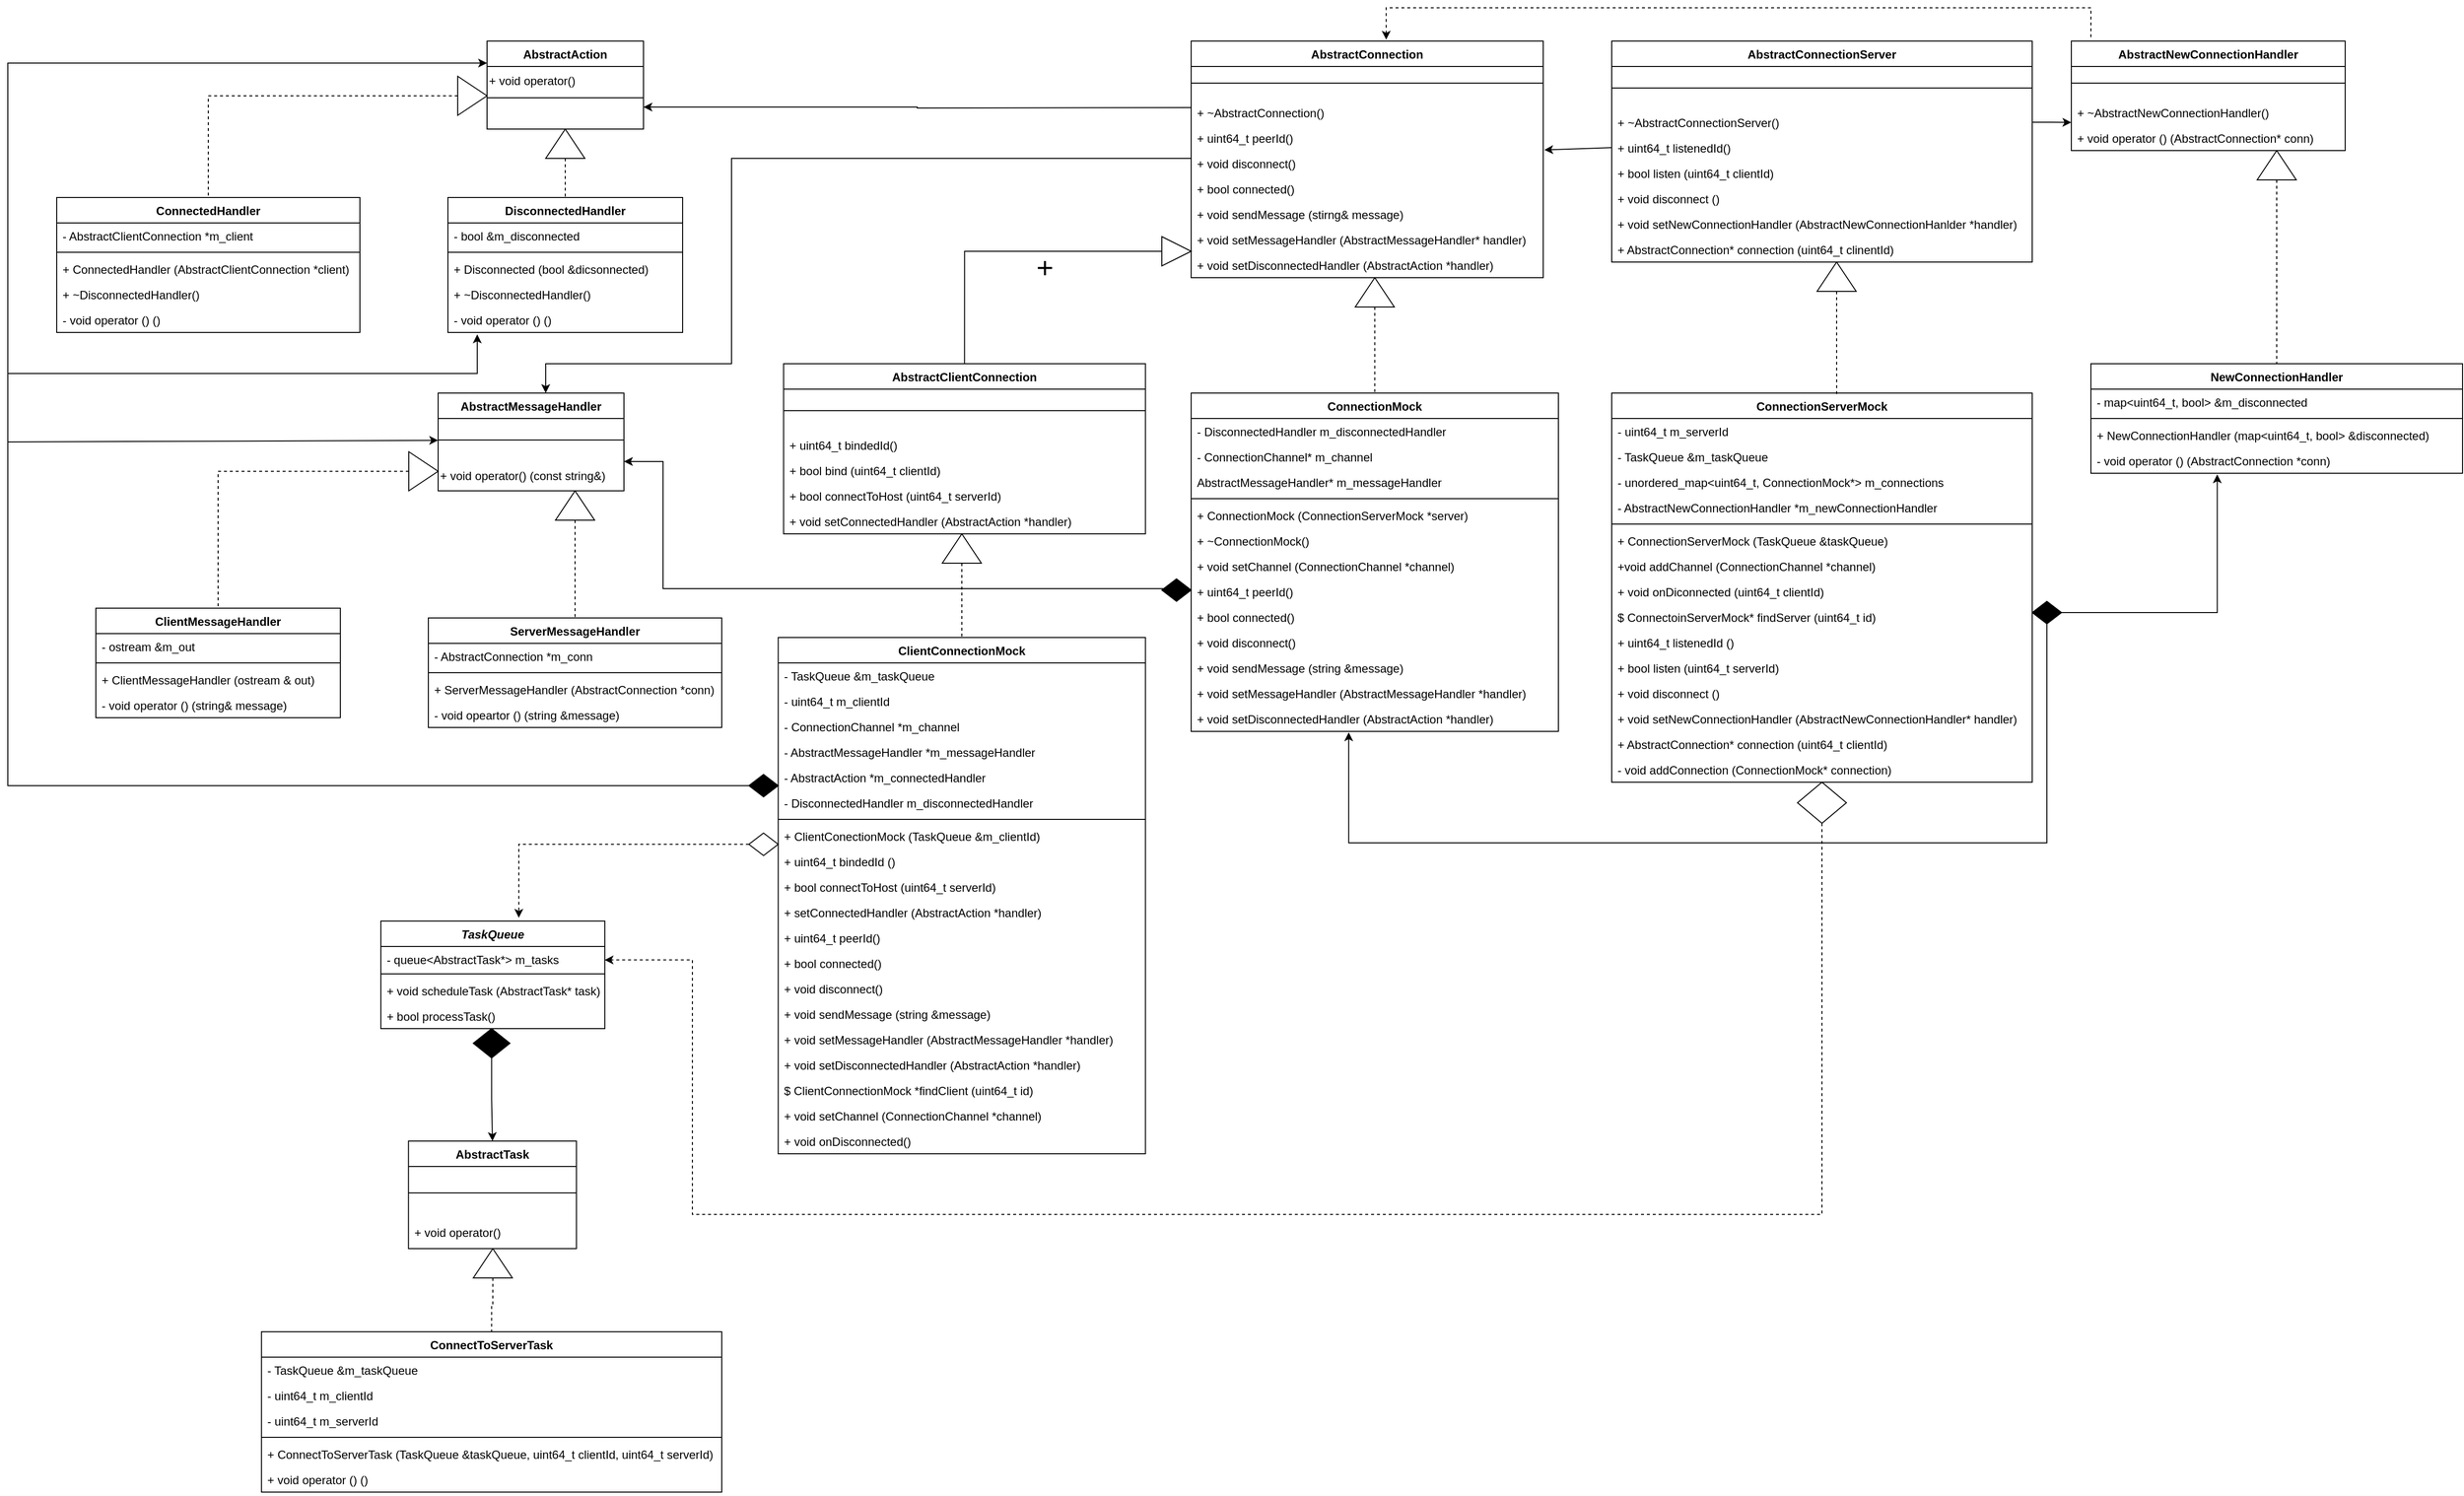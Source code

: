 <mxfile version="20.8.11" type="device"><diagram name="Page-1" id="F4PxGzLvmnzqq66YrMiN"><mxGraphModel dx="3445" dy="857" grid="1" gridSize="10" guides="1" tooltips="1" connect="1" arrows="1" fold="1" page="1" pageScale="1" pageWidth="850" pageHeight="1100" math="0" shadow="0"><root><mxCell id="0"/><mxCell id="1" parent="0"/><mxCell id="cXGXPW2kOKaHl6JTCINo-1" value="AbstractClientConnection" style="swimlane;fontStyle=1;align=center;verticalAlign=top;childLayout=stackLayout;horizontal=1;startSize=26;horizontalStack=0;resizeParent=1;resizeParentMax=0;resizeLast=0;collapsible=1;marginBottom=0;" parent="1" vertex="1"><mxGeometry x="-216.75" y="380" width="370" height="174" as="geometry"/></mxCell><mxCell id="cXGXPW2kOKaHl6JTCINo-3" value="" style="line;strokeWidth=1;fillColor=none;align=left;verticalAlign=middle;spacingTop=-1;spacingLeft=3;spacingRight=3;rotatable=0;labelPosition=right;points=[];portConstraint=eastwest;strokeColor=inherit;" parent="cXGXPW2kOKaHl6JTCINo-1" vertex="1"><mxGeometry y="26" width="370" height="44" as="geometry"/></mxCell><mxCell id="cXGXPW2kOKaHl6JTCINo-5" value="+ uint64_t bindedId()" style="text;strokeColor=none;fillColor=none;align=left;verticalAlign=top;spacingLeft=4;spacingRight=4;overflow=hidden;rotatable=0;points=[[0,0.5],[1,0.5]];portConstraint=eastwest;" parent="cXGXPW2kOKaHl6JTCINo-1" vertex="1"><mxGeometry y="70" width="370" height="26" as="geometry"/></mxCell><mxCell id="cXGXPW2kOKaHl6JTCINo-4" value="+ bool bind (uint64_t clientId)" style="text;strokeColor=none;fillColor=none;align=left;verticalAlign=top;spacingLeft=4;spacingRight=4;overflow=hidden;rotatable=0;points=[[0,0.5],[1,0.5]];portConstraint=eastwest;" parent="cXGXPW2kOKaHl6JTCINo-1" vertex="1"><mxGeometry y="96" width="370" height="26" as="geometry"/></mxCell><mxCell id="cXGXPW2kOKaHl6JTCINo-7" value="+ bool connectToHost (uint64_t serverId)" style="text;strokeColor=none;fillColor=none;align=left;verticalAlign=top;spacingLeft=4;spacingRight=4;overflow=hidden;rotatable=0;points=[[0,0.5],[1,0.5]];portConstraint=eastwest;" parent="cXGXPW2kOKaHl6JTCINo-1" vertex="1"><mxGeometry y="122" width="370" height="26" as="geometry"/></mxCell><mxCell id="cXGXPW2kOKaHl6JTCINo-6" value="+ void setConnectedHandler (AbstractAction *handler)" style="text;strokeColor=none;fillColor=none;align=left;verticalAlign=top;spacingLeft=4;spacingRight=4;overflow=hidden;rotatable=0;points=[[0,0.5],[1,0.5]];portConstraint=eastwest;" parent="cXGXPW2kOKaHl6JTCINo-1" vertex="1"><mxGeometry y="148" width="370" height="26" as="geometry"/></mxCell><mxCell id="cXGXPW2kOKaHl6JTCINo-8" value="AbstractConnection" style="swimlane;fontStyle=1;align=center;verticalAlign=top;childLayout=stackLayout;horizontal=1;startSize=26;horizontalStack=0;resizeParent=1;resizeParentMax=0;resizeLast=0;collapsible=1;marginBottom=0;" parent="1" vertex="1"><mxGeometry x="200" y="50" width="360" height="242" as="geometry"/></mxCell><mxCell id="cXGXPW2kOKaHl6JTCINo-10" value="" style="line;strokeWidth=1;fillColor=none;align=left;verticalAlign=middle;spacingTop=-1;spacingLeft=3;spacingRight=3;rotatable=0;labelPosition=right;points=[];portConstraint=eastwest;strokeColor=inherit;" parent="cXGXPW2kOKaHl6JTCINo-8" vertex="1"><mxGeometry y="26" width="360" height="34" as="geometry"/></mxCell><mxCell id="cXGXPW2kOKaHl6JTCINo-12" value="+ ~AbstractConnection()&#xA;" style="text;strokeColor=none;fillColor=none;align=left;verticalAlign=top;spacingLeft=4;spacingRight=4;overflow=hidden;rotatable=0;points=[[0,0.5],[1,0.5]];portConstraint=eastwest;" parent="cXGXPW2kOKaHl6JTCINo-8" vertex="1"><mxGeometry y="60" width="360" height="26" as="geometry"/></mxCell><mxCell id="cXGXPW2kOKaHl6JTCINo-13" value="+ uint64_t peerId()" style="text;strokeColor=none;fillColor=none;align=left;verticalAlign=top;spacingLeft=4;spacingRight=4;overflow=hidden;rotatable=0;points=[[0,0.5],[1,0.5]];portConstraint=eastwest;" parent="cXGXPW2kOKaHl6JTCINo-8" vertex="1"><mxGeometry y="86" width="360" height="26" as="geometry"/></mxCell><mxCell id="cXGXPW2kOKaHl6JTCINo-15" value="+ void disconnect()&#xA;" style="text;strokeColor=none;fillColor=none;align=left;verticalAlign=top;spacingLeft=4;spacingRight=4;overflow=hidden;rotatable=0;points=[[0,0.5],[1,0.5]];portConstraint=eastwest;" parent="cXGXPW2kOKaHl6JTCINo-8" vertex="1"><mxGeometry y="112" width="360" height="26" as="geometry"/></mxCell><mxCell id="cXGXPW2kOKaHl6JTCINo-14" value="+ bool connected()" style="text;strokeColor=none;fillColor=none;align=left;verticalAlign=top;spacingLeft=4;spacingRight=4;overflow=hidden;rotatable=0;points=[[0,0.5],[1,0.5]];portConstraint=eastwest;" parent="cXGXPW2kOKaHl6JTCINo-8" vertex="1"><mxGeometry y="138" width="360" height="26" as="geometry"/></mxCell><mxCell id="cXGXPW2kOKaHl6JTCINo-16" value="+ void sendMessage (stirng&amp; message)" style="text;strokeColor=none;fillColor=none;align=left;verticalAlign=top;spacingLeft=4;spacingRight=4;overflow=hidden;rotatable=0;points=[[0,0.5],[1,0.5]];portConstraint=eastwest;" parent="cXGXPW2kOKaHl6JTCINo-8" vertex="1"><mxGeometry y="164" width="360" height="26" as="geometry"/></mxCell><mxCell id="cXGXPW2kOKaHl6JTCINo-17" value="+ void setMessageHandler (AbstractMessageHandler* handler)" style="text;strokeColor=none;fillColor=none;align=left;verticalAlign=top;spacingLeft=4;spacingRight=4;overflow=hidden;rotatable=0;points=[[0,0.5],[1,0.5]];portConstraint=eastwest;" parent="cXGXPW2kOKaHl6JTCINo-8" vertex="1"><mxGeometry y="190" width="360" height="26" as="geometry"/></mxCell><mxCell id="cXGXPW2kOKaHl6JTCINo-11" value="+ void setDisconnectedHandler (AbstractAction *handler)" style="text;strokeColor=none;fillColor=none;align=left;verticalAlign=top;spacingLeft=4;spacingRight=4;overflow=hidden;rotatable=0;points=[[0,0.5],[1,0.5]];portConstraint=eastwest;" parent="cXGXPW2kOKaHl6JTCINo-8" vertex="1"><mxGeometry y="216" width="360" height="26" as="geometry"/></mxCell><mxCell id="cXGXPW2kOKaHl6JTCINo-18" style="edgeStyle=orthogonalEdgeStyle;rounded=0;orthogonalLoop=1;jettySize=auto;html=1;endArrow=none;endFill=0;entryX=0.5;entryY=0;entryDx=0;entryDy=0;" parent="1" source="cXGXPW2kOKaHl6JTCINo-19" target="cXGXPW2kOKaHl6JTCINo-1" edge="1"><mxGeometry relative="1" as="geometry"><mxPoint x="45" y="660" as="targetPoint"/><Array as="points"><mxPoint x="-32" y="265"/></Array></mxGeometry></mxCell><mxCell id="cXGXPW2kOKaHl6JTCINo-19" value="" style="triangle;whiteSpace=wrap;html=1;direction=east;" parent="1" vertex="1"><mxGeometry x="170" y="250" width="30" height="30" as="geometry"/></mxCell><mxCell id="cXGXPW2kOKaHl6JTCINo-20" value="+" style="text;html=1;align=center;verticalAlign=middle;resizable=0;points=[];autosize=1;strokeColor=none;fillColor=none;fontSize=30;" parent="1" vertex="1"><mxGeometry x="30" y="256" width="40" height="50" as="geometry"/></mxCell><mxCell id="cXGXPW2kOKaHl6JTCINo-21" value="AbstractConnectionServer" style="swimlane;fontStyle=1;align=center;verticalAlign=top;childLayout=stackLayout;horizontal=1;startSize=26;horizontalStack=0;resizeParent=1;resizeParentMax=0;resizeLast=0;collapsible=1;marginBottom=0;" parent="1" vertex="1"><mxGeometry x="630" y="50" width="430" height="226" as="geometry"/></mxCell><mxCell id="cXGXPW2kOKaHl6JTCINo-23" value="" style="line;strokeWidth=1;fillColor=none;align=left;verticalAlign=middle;spacingTop=-1;spacingLeft=3;spacingRight=3;rotatable=0;labelPosition=right;points=[];portConstraint=eastwest;strokeColor=inherit;" parent="cXGXPW2kOKaHl6JTCINo-21" vertex="1"><mxGeometry y="26" width="430" height="44" as="geometry"/></mxCell><mxCell id="cXGXPW2kOKaHl6JTCINo-25" value="+ ~AbstractConnectionServer()" style="text;strokeColor=none;fillColor=none;align=left;verticalAlign=top;spacingLeft=4;spacingRight=4;overflow=hidden;rotatable=0;points=[[0,0.5],[1,0.5]];portConstraint=eastwest;" parent="cXGXPW2kOKaHl6JTCINo-21" vertex="1"><mxGeometry y="70" width="430" height="26" as="geometry"/></mxCell><mxCell id="cXGXPW2kOKaHl6JTCINo-26" value="+ uint64_t listenedId()" style="text;strokeColor=none;fillColor=none;align=left;verticalAlign=top;spacingLeft=4;spacingRight=4;overflow=hidden;rotatable=0;points=[[0,0.5],[1,0.5]];portConstraint=eastwest;" parent="cXGXPW2kOKaHl6JTCINo-21" vertex="1"><mxGeometry y="96" width="430" height="26" as="geometry"/></mxCell><mxCell id="cXGXPW2kOKaHl6JTCINo-27" value="+ bool listen (uint64_t clientId)" style="text;strokeColor=none;fillColor=none;align=left;verticalAlign=top;spacingLeft=4;spacingRight=4;overflow=hidden;rotatable=0;points=[[0,0.5],[1,0.5]];portConstraint=eastwest;" parent="cXGXPW2kOKaHl6JTCINo-21" vertex="1"><mxGeometry y="122" width="430" height="26" as="geometry"/></mxCell><mxCell id="cXGXPW2kOKaHl6JTCINo-28" value="+ void disconnect ()" style="text;strokeColor=none;fillColor=none;align=left;verticalAlign=top;spacingLeft=4;spacingRight=4;overflow=hidden;rotatable=0;points=[[0,0.5],[1,0.5]];portConstraint=eastwest;" parent="cXGXPW2kOKaHl6JTCINo-21" vertex="1"><mxGeometry y="148" width="430" height="26" as="geometry"/></mxCell><mxCell id="cXGXPW2kOKaHl6JTCINo-24" value="+ void setNewConnectionHandler (AbstractNewConnectionHanlder *handler)" style="text;strokeColor=none;fillColor=none;align=left;verticalAlign=top;spacingLeft=4;spacingRight=4;overflow=hidden;rotatable=0;points=[[0,0.5],[1,0.5]];portConstraint=eastwest;" parent="cXGXPW2kOKaHl6JTCINo-21" vertex="1"><mxGeometry y="174" width="430" height="26" as="geometry"/></mxCell><mxCell id="cXGXPW2kOKaHl6JTCINo-29" value="+ AbstractConnection* connection (uint64_t clinentId)" style="text;strokeColor=none;fillColor=none;align=left;verticalAlign=top;spacingLeft=4;spacingRight=4;overflow=hidden;rotatable=0;points=[[0,0.5],[1,0.5]];portConstraint=eastwest;" parent="cXGXPW2kOKaHl6JTCINo-21" vertex="1"><mxGeometry y="200" width="430" height="26" as="geometry"/></mxCell><mxCell id="cXGXPW2kOKaHl6JTCINo-30" value="AbstractNewConnectionHandler" style="swimlane;fontStyle=1;align=center;verticalAlign=top;childLayout=stackLayout;horizontal=1;startSize=26;horizontalStack=0;resizeParent=1;resizeParentMax=0;resizeLast=0;collapsible=1;marginBottom=0;" parent="1" vertex="1"><mxGeometry x="1100" y="50" width="280" height="112" as="geometry"/></mxCell><mxCell id="cXGXPW2kOKaHl6JTCINo-32" value="" style="line;strokeWidth=1;fillColor=none;align=left;verticalAlign=middle;spacingTop=-1;spacingLeft=3;spacingRight=3;rotatable=0;labelPosition=right;points=[];portConstraint=eastwest;strokeColor=inherit;" parent="cXGXPW2kOKaHl6JTCINo-30" vertex="1"><mxGeometry y="26" width="280" height="34" as="geometry"/></mxCell><mxCell id="cXGXPW2kOKaHl6JTCINo-34" value="+ ~AbstractNewConnectionHandler()" style="text;strokeColor=none;fillColor=none;align=left;verticalAlign=top;spacingLeft=4;spacingRight=4;overflow=hidden;rotatable=0;points=[[0,0.5],[1,0.5]];portConstraint=eastwest;" parent="cXGXPW2kOKaHl6JTCINo-30" vertex="1"><mxGeometry y="60" width="280" height="26" as="geometry"/></mxCell><mxCell id="cXGXPW2kOKaHl6JTCINo-33" value="+ void operator () (AbstractConnection* conn)" style="text;strokeColor=none;fillColor=none;align=left;verticalAlign=top;spacingLeft=4;spacingRight=4;overflow=hidden;rotatable=0;points=[[0,0.5],[1,0.5]];portConstraint=eastwest;" parent="cXGXPW2kOKaHl6JTCINo-30" vertex="1"><mxGeometry y="86" width="280" height="26" as="geometry"/></mxCell><mxCell id="cXGXPW2kOKaHl6JTCINo-36" value="" style="endArrow=classic;html=1;rounded=0;exitX=0;exitY=0.5;exitDx=0;exitDy=0;endFill=1;entryX=1.003;entryY=0.973;entryDx=0;entryDy=0;entryPerimeter=0;" parent="1" source="cXGXPW2kOKaHl6JTCINo-26" target="cXGXPW2kOKaHl6JTCINo-13" edge="1"><mxGeometry width="50" height="50" relative="1" as="geometry"><mxPoint x="710" y="410" as="sourcePoint"/><mxPoint x="590" y="140" as="targetPoint"/><Array as="points"/></mxGeometry></mxCell><mxCell id="cXGXPW2kOKaHl6JTCINo-38" value="AbstractMessageHandler" style="swimlane;fontStyle=1;align=center;verticalAlign=top;childLayout=stackLayout;horizontal=1;startSize=26;horizontalStack=0;resizeParent=1;resizeLast=0;collapsible=1;marginBottom=0;rounded=0;shadow=0;strokeWidth=1;" parent="1" vertex="1"><mxGeometry x="-570" y="410" width="190" height="100" as="geometry"><mxRectangle x="340" y="380" width="170" height="26" as="alternateBounds"/></mxGeometry></mxCell><mxCell id="cXGXPW2kOKaHl6JTCINo-40" value="" style="line;html=1;strokeWidth=1;align=left;verticalAlign=middle;spacingTop=-1;spacingLeft=3;spacingRight=3;rotatable=0;labelPosition=right;points=[];portConstraint=eastwest;" parent="cXGXPW2kOKaHl6JTCINo-38" vertex="1"><mxGeometry y="26" width="190" height="44" as="geometry"/></mxCell><mxCell id="cXGXPW2kOKaHl6JTCINo-39" value="&lt;div&gt;+ void operator() (const string&amp;amp;)&lt;br&gt;&lt;/div&gt;" style="text;html=1;align=left;verticalAlign=middle;resizable=0;points=[];autosize=1;strokeColor=none;fillColor=none;fontStyle=0" parent="cXGXPW2kOKaHl6JTCINo-38" vertex="1"><mxGeometry y="70" width="190" height="30" as="geometry"/></mxCell><mxCell id="cXGXPW2kOKaHl6JTCINo-45" style="edgeStyle=orthogonalEdgeStyle;rounded=0;orthogonalLoop=1;jettySize=auto;html=1;endArrow=classic;endFill=1;exitX=0;exitY=0.5;exitDx=0;exitDy=0;" parent="1" source="cXGXPW2kOKaHl6JTCINo-17" edge="1"><mxGeometry relative="1" as="geometry"><mxPoint x="-460" y="410" as="targetPoint"/><Array as="points"><mxPoint x="200" y="170"/><mxPoint x="-270" y="170"/><mxPoint x="-270" y="380"/><mxPoint x="-460" y="380"/></Array></mxGeometry></mxCell><mxCell id="cXGXPW2kOKaHl6JTCINo-46" value="AbstractAction" style="swimlane;fontStyle=1;align=center;verticalAlign=top;childLayout=stackLayout;horizontal=1;startSize=26;horizontalStack=0;resizeParent=1;resizeLast=0;collapsible=1;marginBottom=0;rounded=0;shadow=0;strokeWidth=1;" parent="1" vertex="1"><mxGeometry x="-520" y="50" width="160" height="90" as="geometry"><mxRectangle x="340" y="380" width="170" height="26" as="alternateBounds"/></mxGeometry></mxCell><mxCell id="cXGXPW2kOKaHl6JTCINo-47" value="&lt;div&gt;+ void operator()&lt;br&gt;&lt;/div&gt;" style="text;html=1;align=left;verticalAlign=middle;resizable=0;points=[];autosize=1;strokeColor=none;fillColor=none;fontStyle=0" parent="cXGXPW2kOKaHl6JTCINo-46" vertex="1"><mxGeometry y="26" width="160" height="30" as="geometry"/></mxCell><mxCell id="cXGXPW2kOKaHl6JTCINo-48" value="" style="line;html=1;strokeWidth=1;align=left;verticalAlign=middle;spacingTop=-1;spacingLeft=3;spacingRight=3;rotatable=0;labelPosition=right;points=[];portConstraint=eastwest;" parent="cXGXPW2kOKaHl6JTCINo-46" vertex="1"><mxGeometry y="56" width="160" height="4" as="geometry"/></mxCell><mxCell id="cXGXPW2kOKaHl6JTCINo-49" style="edgeStyle=orthogonalEdgeStyle;rounded=0;orthogonalLoop=1;jettySize=auto;html=1;entryX=1;entryY=0.75;entryDx=0;entryDy=0;endArrow=classic;endFill=1;" parent="1" target="cXGXPW2kOKaHl6JTCINo-46" edge="1"><mxGeometry relative="1" as="geometry"><mxPoint x="200" y="118" as="sourcePoint"/></mxGeometry></mxCell><mxCell id="cXGXPW2kOKaHl6JTCINo-50" value="ClientMessageHandler" style="swimlane;fontStyle=1;align=center;verticalAlign=top;childLayout=stackLayout;horizontal=1;startSize=26;horizontalStack=0;resizeParent=1;resizeParentMax=0;resizeLast=0;collapsible=1;marginBottom=0;" parent="1" vertex="1"><mxGeometry x="-920" y="630" width="250" height="112" as="geometry"/></mxCell><mxCell id="cXGXPW2kOKaHl6JTCINo-51" value="- ostream &amp;m_out" style="text;strokeColor=none;fillColor=none;align=left;verticalAlign=top;spacingLeft=4;spacingRight=4;overflow=hidden;rotatable=0;points=[[0,0.5],[1,0.5]];portConstraint=eastwest;" parent="cXGXPW2kOKaHl6JTCINo-50" vertex="1"><mxGeometry y="26" width="250" height="26" as="geometry"/></mxCell><mxCell id="cXGXPW2kOKaHl6JTCINo-52" value="" style="line;strokeWidth=1;fillColor=none;align=left;verticalAlign=middle;spacingTop=-1;spacingLeft=3;spacingRight=3;rotatable=0;labelPosition=right;points=[];portConstraint=eastwest;strokeColor=inherit;" parent="cXGXPW2kOKaHl6JTCINo-50" vertex="1"><mxGeometry y="52" width="250" height="8" as="geometry"/></mxCell><mxCell id="cXGXPW2kOKaHl6JTCINo-53" value="+ ClientMessageHandler (ostream &amp; out)" style="text;strokeColor=none;fillColor=none;align=left;verticalAlign=top;spacingLeft=4;spacingRight=4;overflow=hidden;rotatable=0;points=[[0,0.5],[1,0.5]];portConstraint=eastwest;" parent="cXGXPW2kOKaHl6JTCINo-50" vertex="1"><mxGeometry y="60" width="250" height="26" as="geometry"/></mxCell><mxCell id="cXGXPW2kOKaHl6JTCINo-54" value="- void operator () (string&amp; message)" style="text;strokeColor=none;fillColor=none;align=left;verticalAlign=top;spacingLeft=4;spacingRight=4;overflow=hidden;rotatable=0;points=[[0,0.5],[1,0.5]];portConstraint=eastwest;" parent="cXGXPW2kOKaHl6JTCINo-50" vertex="1"><mxGeometry y="86" width="250" height="26" as="geometry"/></mxCell><mxCell id="cXGXPW2kOKaHl6JTCINo-55" style="edgeStyle=orthogonalEdgeStyle;rounded=0;orthogonalLoop=1;jettySize=auto;html=1;exitX=0;exitY=0.5;exitDx=0;exitDy=0;dashed=1;endArrow=none;endFill=0;entryX=0.5;entryY=0;entryDx=0;entryDy=0;" parent="1" source="cXGXPW2kOKaHl6JTCINo-56" target="cXGXPW2kOKaHl6JTCINo-50" edge="1"><mxGeometry relative="1" as="geometry"><mxPoint x="-695" y="720" as="targetPoint"/></mxGeometry></mxCell><mxCell id="cXGXPW2kOKaHl6JTCINo-56" value="" style="triangle;whiteSpace=wrap;html=1;direction=east;" parent="1" vertex="1"><mxGeometry x="-600" y="470" width="30" height="40" as="geometry"/></mxCell><mxCell id="cXGXPW2kOKaHl6JTCINo-57" value="DisconnectedHandler" style="swimlane;fontStyle=1;align=center;verticalAlign=top;childLayout=stackLayout;horizontal=1;startSize=26;horizontalStack=0;resizeParent=1;resizeParentMax=0;resizeLast=0;collapsible=1;marginBottom=0;" parent="1" vertex="1"><mxGeometry x="-560" y="210" width="240" height="138" as="geometry"/></mxCell><mxCell id="cXGXPW2kOKaHl6JTCINo-58" value="- bool &amp;m_disconnected" style="text;strokeColor=none;fillColor=none;align=left;verticalAlign=top;spacingLeft=4;spacingRight=4;overflow=hidden;rotatable=0;points=[[0,0.5],[1,0.5]];portConstraint=eastwest;" parent="cXGXPW2kOKaHl6JTCINo-57" vertex="1"><mxGeometry y="26" width="240" height="26" as="geometry"/></mxCell><mxCell id="cXGXPW2kOKaHl6JTCINo-59" value="" style="line;strokeWidth=1;fillColor=none;align=left;verticalAlign=middle;spacingTop=-1;spacingLeft=3;spacingRight=3;rotatable=0;labelPosition=right;points=[];portConstraint=eastwest;strokeColor=inherit;" parent="cXGXPW2kOKaHl6JTCINo-57" vertex="1"><mxGeometry y="52" width="240" height="8" as="geometry"/></mxCell><mxCell id="cXGXPW2kOKaHl6JTCINo-61" value="+ Disconnected (bool &amp;dicsonnected)" style="text;strokeColor=none;fillColor=none;align=left;verticalAlign=top;spacingLeft=4;spacingRight=4;overflow=hidden;rotatable=0;points=[[0,0.5],[1,0.5]];portConstraint=eastwest;" parent="cXGXPW2kOKaHl6JTCINo-57" vertex="1"><mxGeometry y="60" width="240" height="26" as="geometry"/></mxCell><mxCell id="cXGXPW2kOKaHl6JTCINo-60" value="+ ~DisconnectedHandler()" style="text;strokeColor=none;fillColor=none;align=left;verticalAlign=top;spacingLeft=4;spacingRight=4;overflow=hidden;rotatable=0;points=[[0,0.5],[1,0.5]];portConstraint=eastwest;" parent="cXGXPW2kOKaHl6JTCINo-57" vertex="1"><mxGeometry y="86" width="240" height="26" as="geometry"/></mxCell><mxCell id="cXGXPW2kOKaHl6JTCINo-62" value="- void operator () ()" style="text;strokeColor=none;fillColor=none;align=left;verticalAlign=top;spacingLeft=4;spacingRight=4;overflow=hidden;rotatable=0;points=[[0,0.5],[1,0.5]];portConstraint=eastwest;" parent="cXGXPW2kOKaHl6JTCINo-57" vertex="1"><mxGeometry y="112" width="240" height="26" as="geometry"/></mxCell><mxCell id="cXGXPW2kOKaHl6JTCINo-64" style="edgeStyle=orthogonalEdgeStyle;rounded=0;orthogonalLoop=1;jettySize=auto;html=1;exitX=0;exitY=0.5;exitDx=0;exitDy=0;dashed=1;endArrow=none;endFill=0;entryX=0.5;entryY=0;entryDx=0;entryDy=0;" parent="1" source="cXGXPW2kOKaHl6JTCINo-65" target="cXGXPW2kOKaHl6JTCINo-57" edge="1"><mxGeometry relative="1" as="geometry"><mxPoint x="-440" y="270" as="targetPoint"/></mxGeometry></mxCell><mxCell id="cXGXPW2kOKaHl6JTCINo-65" value="" style="triangle;whiteSpace=wrap;html=1;direction=north;" parent="1" vertex="1"><mxGeometry x="-460" y="140" width="40" height="30" as="geometry"/></mxCell><mxCell id="cXGXPW2kOKaHl6JTCINo-67" value="ServerMessageHandler" style="swimlane;fontStyle=1;align=center;verticalAlign=top;childLayout=stackLayout;horizontal=1;startSize=26;horizontalStack=0;resizeParent=1;resizeParentMax=0;resizeLast=0;collapsible=1;marginBottom=0;" parent="1" vertex="1"><mxGeometry x="-580" y="640" width="300" height="112" as="geometry"/></mxCell><mxCell id="cXGXPW2kOKaHl6JTCINo-68" value="- AbstractConnection *m_conn" style="text;strokeColor=none;fillColor=none;align=left;verticalAlign=top;spacingLeft=4;spacingRight=4;overflow=hidden;rotatable=0;points=[[0,0.5],[1,0.5]];portConstraint=eastwest;" parent="cXGXPW2kOKaHl6JTCINo-67" vertex="1"><mxGeometry y="26" width="300" height="26" as="geometry"/></mxCell><mxCell id="cXGXPW2kOKaHl6JTCINo-69" value="" style="line;strokeWidth=1;fillColor=none;align=left;verticalAlign=middle;spacingTop=-1;spacingLeft=3;spacingRight=3;rotatable=0;labelPosition=right;points=[];portConstraint=eastwest;strokeColor=inherit;" parent="cXGXPW2kOKaHl6JTCINo-67" vertex="1"><mxGeometry y="52" width="300" height="8" as="geometry"/></mxCell><mxCell id="cXGXPW2kOKaHl6JTCINo-70" value="+ ServerMessageHandler (AbstractConnection *conn)" style="text;strokeColor=none;fillColor=none;align=left;verticalAlign=top;spacingLeft=4;spacingRight=4;overflow=hidden;rotatable=0;points=[[0,0.5],[1,0.5]];portConstraint=eastwest;" parent="cXGXPW2kOKaHl6JTCINo-67" vertex="1"><mxGeometry y="60" width="300" height="26" as="geometry"/></mxCell><mxCell id="cXGXPW2kOKaHl6JTCINo-71" value="- void opeartor () (string &amp;message)" style="text;strokeColor=none;fillColor=none;align=left;verticalAlign=top;spacingLeft=4;spacingRight=4;overflow=hidden;rotatable=0;points=[[0,0.5],[1,0.5]];portConstraint=eastwest;" parent="cXGXPW2kOKaHl6JTCINo-67" vertex="1"><mxGeometry y="86" width="300" height="26" as="geometry"/></mxCell><mxCell id="cXGXPW2kOKaHl6JTCINo-72" style="edgeStyle=orthogonalEdgeStyle;rounded=0;orthogonalLoop=1;jettySize=auto;html=1;exitX=0;exitY=0.5;exitDx=0;exitDy=0;dashed=1;endArrow=none;endFill=0;entryX=0.5;entryY=0;entryDx=0;entryDy=0;" parent="1" source="cXGXPW2kOKaHl6JTCINo-73" target="cXGXPW2kOKaHl6JTCINo-67" edge="1"><mxGeometry relative="1" as="geometry"><mxPoint x="-365" y="770" as="targetPoint"/></mxGeometry></mxCell><mxCell id="cXGXPW2kOKaHl6JTCINo-73" value="" style="triangle;whiteSpace=wrap;html=1;direction=north;" parent="1" vertex="1"><mxGeometry x="-450" y="510" width="40" height="30" as="geometry"/></mxCell><mxCell id="cXGXPW2kOKaHl6JTCINo-74" value="NewConnectionHandler" style="swimlane;fontStyle=1;align=center;verticalAlign=top;childLayout=stackLayout;horizontal=1;startSize=26;horizontalStack=0;resizeParent=1;resizeParentMax=0;resizeLast=0;collapsible=1;marginBottom=0;" parent="1" vertex="1"><mxGeometry x="1120" y="380" width="380" height="112" as="geometry"/></mxCell><mxCell id="cXGXPW2kOKaHl6JTCINo-75" value="- map&lt;uint64_t, bool&gt; &amp;m_disconnected" style="text;strokeColor=none;fillColor=none;align=left;verticalAlign=top;spacingLeft=4;spacingRight=4;overflow=hidden;rotatable=0;points=[[0,0.5],[1,0.5]];portConstraint=eastwest;" parent="cXGXPW2kOKaHl6JTCINo-74" vertex="1"><mxGeometry y="26" width="380" height="26" as="geometry"/></mxCell><mxCell id="cXGXPW2kOKaHl6JTCINo-76" value="" style="line;strokeWidth=1;fillColor=none;align=left;verticalAlign=middle;spacingTop=-1;spacingLeft=3;spacingRight=3;rotatable=0;labelPosition=right;points=[];portConstraint=eastwest;strokeColor=inherit;" parent="cXGXPW2kOKaHl6JTCINo-74" vertex="1"><mxGeometry y="52" width="380" height="8" as="geometry"/></mxCell><mxCell id="cXGXPW2kOKaHl6JTCINo-77" value="+ NewConnectionHandler (map&lt;uint64_t, bool&gt; &amp;disconnected)" style="text;strokeColor=none;fillColor=none;align=left;verticalAlign=top;spacingLeft=4;spacingRight=4;overflow=hidden;rotatable=0;points=[[0,0.5],[1,0.5]];portConstraint=eastwest;" parent="cXGXPW2kOKaHl6JTCINo-74" vertex="1"><mxGeometry y="60" width="380" height="26" as="geometry"/></mxCell><mxCell id="cXGXPW2kOKaHl6JTCINo-78" value="- void operator () (AbstractConnection *conn)" style="text;strokeColor=none;fillColor=none;align=left;verticalAlign=top;spacingLeft=4;spacingRight=4;overflow=hidden;rotatable=0;points=[[0,0.5],[1,0.5]];portConstraint=eastwest;" parent="cXGXPW2kOKaHl6JTCINo-74" vertex="1"><mxGeometry y="86" width="380" height="26" as="geometry"/></mxCell><mxCell id="cXGXPW2kOKaHl6JTCINo-79" style="edgeStyle=orthogonalEdgeStyle;rounded=0;orthogonalLoop=1;jettySize=auto;html=1;exitX=0;exitY=0.5;exitDx=0;exitDy=0;dashed=1;endArrow=none;endFill=0;entryX=0.5;entryY=0;entryDx=0;entryDy=0;" parent="1" source="cXGXPW2kOKaHl6JTCINo-80" target="cXGXPW2kOKaHl6JTCINo-74" edge="1"><mxGeometry relative="1" as="geometry"><mxPoint x="1305" y="422" as="targetPoint"/></mxGeometry></mxCell><mxCell id="cXGXPW2kOKaHl6JTCINo-80" value="" style="triangle;whiteSpace=wrap;html=1;direction=north;" parent="1" vertex="1"><mxGeometry x="1290" y="162" width="40" height="30" as="geometry"/></mxCell><mxCell id="gDYU5N-GMRi7Fehw5CyO-20" style="edgeStyle=orthogonalEdgeStyle;rounded=0;orthogonalLoop=1;jettySize=auto;html=1;entryX=0.999;entryY=0.574;entryDx=0;entryDy=0;entryPerimeter=0;dashed=1;startArrow=none;" edge="1" parent="1" source="gDYU5N-GMRi7Fehw5CyO-24" target="4K9YlbbsOokcBdqayqa1-2"><mxGeometry relative="1" as="geometry"><mxPoint x="-360" y="990" as="targetPoint"/><Array as="points"><mxPoint x="845" y="1250"/><mxPoint x="-310" y="1250"/><mxPoint x="-310" y="990"/></Array></mxGeometry></mxCell><mxCell id="cXGXPW2kOKaHl6JTCINo-81" value="ConnectionServerMock" style="swimlane;fontStyle=1;align=center;verticalAlign=top;childLayout=stackLayout;horizontal=1;startSize=26;horizontalStack=0;resizeParent=1;resizeParentMax=0;resizeLast=0;collapsible=1;marginBottom=0;" parent="1" vertex="1"><mxGeometry x="630" y="410" width="430" height="398" as="geometry"/></mxCell><mxCell id="cXGXPW2kOKaHl6JTCINo-82" value="- uint64_t m_serverId" style="text;strokeColor=none;fillColor=none;align=left;verticalAlign=top;spacingLeft=4;spacingRight=4;overflow=hidden;rotatable=0;points=[[0,0.5],[1,0.5]];portConstraint=eastwest;" parent="cXGXPW2kOKaHl6JTCINo-81" vertex="1"><mxGeometry y="26" width="430" height="26" as="geometry"/></mxCell><mxCell id="cXGXPW2kOKaHl6JTCINo-85" value="- TaskQueue &amp;m_taskQueue" style="text;strokeColor=none;fillColor=none;align=left;verticalAlign=top;spacingLeft=4;spacingRight=4;overflow=hidden;rotatable=0;points=[[0,0.5],[1,0.5]];portConstraint=eastwest;" parent="cXGXPW2kOKaHl6JTCINo-81" vertex="1"><mxGeometry y="52" width="430" height="26" as="geometry"/></mxCell><mxCell id="cXGXPW2kOKaHl6JTCINo-87" value="- unordered_map&lt;uint64_t, ConnectionMock*&gt; m_connections" style="text;strokeColor=none;fillColor=none;align=left;verticalAlign=top;spacingLeft=4;spacingRight=4;overflow=hidden;rotatable=0;points=[[0,0.5],[1,0.5]];portConstraint=eastwest;" parent="cXGXPW2kOKaHl6JTCINo-81" vertex="1"><mxGeometry y="78" width="430" height="26" as="geometry"/></mxCell><mxCell id="cXGXPW2kOKaHl6JTCINo-86" value="- AbstractNewConnectionHandler *m_newConnectionHandler" style="text;strokeColor=none;fillColor=none;align=left;verticalAlign=top;spacingLeft=4;spacingRight=4;overflow=hidden;rotatable=0;points=[[0,0.5],[1,0.5]];portConstraint=eastwest;" parent="cXGXPW2kOKaHl6JTCINo-81" vertex="1"><mxGeometry y="104" width="430" height="26" as="geometry"/></mxCell><mxCell id="cXGXPW2kOKaHl6JTCINo-83" value="" style="line;strokeWidth=1;fillColor=none;align=left;verticalAlign=middle;spacingTop=-1;spacingLeft=3;spacingRight=3;rotatable=0;labelPosition=right;points=[];portConstraint=eastwest;strokeColor=inherit;" parent="cXGXPW2kOKaHl6JTCINo-81" vertex="1"><mxGeometry y="130" width="430" height="8" as="geometry"/></mxCell><mxCell id="cXGXPW2kOKaHl6JTCINo-88" value="+ ConnectionServerMock (TaskQueue &amp;taskQueue)&#xA;" style="text;strokeColor=none;fillColor=none;align=left;verticalAlign=top;spacingLeft=4;spacingRight=4;overflow=hidden;rotatable=0;points=[[0,0.5],[1,0.5]];portConstraint=eastwest;" parent="cXGXPW2kOKaHl6JTCINo-81" vertex="1"><mxGeometry y="138" width="430" height="26" as="geometry"/></mxCell><mxCell id="cXGXPW2kOKaHl6JTCINo-89" value="+void addChannel (ConnectionChannel *channel)" style="text;strokeColor=none;fillColor=none;align=left;verticalAlign=top;spacingLeft=4;spacingRight=4;overflow=hidden;rotatable=0;points=[[0,0.5],[1,0.5]];portConstraint=eastwest;" parent="cXGXPW2kOKaHl6JTCINo-81" vertex="1"><mxGeometry y="164" width="430" height="26" as="geometry"/></mxCell><mxCell id="cXGXPW2kOKaHl6JTCINo-90" value="+ void onDiconnected (uint64_t clientId)" style="text;strokeColor=none;fillColor=none;align=left;verticalAlign=top;spacingLeft=4;spacingRight=4;overflow=hidden;rotatable=0;points=[[0,0.5],[1,0.5]];portConstraint=eastwest;" parent="cXGXPW2kOKaHl6JTCINo-81" vertex="1"><mxGeometry y="190" width="430" height="26" as="geometry"/></mxCell><mxCell id="cXGXPW2kOKaHl6JTCINo-91" value="$ ConnectoinServerMock* findServer (uint64_t id)" style="text;strokeColor=none;fillColor=none;align=left;verticalAlign=top;spacingLeft=4;spacingRight=4;overflow=hidden;rotatable=0;points=[[0,0.5],[1,0.5]];portConstraint=eastwest;" parent="cXGXPW2kOKaHl6JTCINo-81" vertex="1"><mxGeometry y="216" width="430" height="26" as="geometry"/></mxCell><mxCell id="cXGXPW2kOKaHl6JTCINo-93" value="+ uint64_t listenedId ()" style="text;strokeColor=none;fillColor=none;align=left;verticalAlign=top;spacingLeft=4;spacingRight=4;overflow=hidden;rotatable=0;points=[[0,0.5],[1,0.5]];portConstraint=eastwest;" parent="cXGXPW2kOKaHl6JTCINo-81" vertex="1"><mxGeometry y="242" width="430" height="26" as="geometry"/></mxCell><mxCell id="cXGXPW2kOKaHl6JTCINo-92" value="+ bool listen (uint64_t serverId)" style="text;strokeColor=none;fillColor=none;align=left;verticalAlign=top;spacingLeft=4;spacingRight=4;overflow=hidden;rotatable=0;points=[[0,0.5],[1,0.5]];portConstraint=eastwest;" parent="cXGXPW2kOKaHl6JTCINo-81" vertex="1"><mxGeometry y="268" width="430" height="26" as="geometry"/></mxCell><mxCell id="cXGXPW2kOKaHl6JTCINo-96" value="+ void disconnect ()" style="text;strokeColor=none;fillColor=none;align=left;verticalAlign=top;spacingLeft=4;spacingRight=4;overflow=hidden;rotatable=0;points=[[0,0.5],[1,0.5]];portConstraint=eastwest;" parent="cXGXPW2kOKaHl6JTCINo-81" vertex="1"><mxGeometry y="294" width="430" height="26" as="geometry"/></mxCell><mxCell id="cXGXPW2kOKaHl6JTCINo-94" value="+ void setNewConnectionHandler (AbstractNewConnectionHandler* handler)" style="text;strokeColor=none;fillColor=none;align=left;verticalAlign=top;spacingLeft=4;spacingRight=4;overflow=hidden;rotatable=0;points=[[0,0.5],[1,0.5]];portConstraint=eastwest;" parent="cXGXPW2kOKaHl6JTCINo-81" vertex="1"><mxGeometry y="320" width="430" height="26" as="geometry"/></mxCell><mxCell id="cXGXPW2kOKaHl6JTCINo-95" value="+ AbstractConnection* connection (uint64_t clientId)" style="text;strokeColor=none;fillColor=none;align=left;verticalAlign=top;spacingLeft=4;spacingRight=4;overflow=hidden;rotatable=0;points=[[0,0.5],[1,0.5]];portConstraint=eastwest;" parent="cXGXPW2kOKaHl6JTCINo-81" vertex="1"><mxGeometry y="346" width="430" height="26" as="geometry"/></mxCell><mxCell id="cXGXPW2kOKaHl6JTCINo-84" value="- void addConnection (ConnectionMock* connection)" style="text;strokeColor=none;fillColor=none;align=left;verticalAlign=top;spacingLeft=4;spacingRight=4;overflow=hidden;rotatable=0;points=[[0,0.5],[1,0.5]];portConstraint=eastwest;" parent="cXGXPW2kOKaHl6JTCINo-81" vertex="1"><mxGeometry y="372" width="430" height="26" as="geometry"/></mxCell><mxCell id="cXGXPW2kOKaHl6JTCINo-103" style="edgeStyle=orthogonalEdgeStyle;rounded=0;orthogonalLoop=1;jettySize=auto;html=1;entryX=0.535;entryY=0.003;entryDx=0;entryDy=0;entryPerimeter=0;dashed=1;endArrow=none;endFill=0;" parent="1" source="cXGXPW2kOKaHl6JTCINo-102" target="cXGXPW2kOKaHl6JTCINo-81" edge="1"><mxGeometry relative="1" as="geometry"/></mxCell><mxCell id="cXGXPW2kOKaHl6JTCINo-102" value="" style="triangle;whiteSpace=wrap;html=1;direction=north;" parent="1" vertex="1"><mxGeometry x="840" y="276" width="40" height="30" as="geometry"/></mxCell><mxCell id="cXGXPW2kOKaHl6JTCINo-104" value="ClientConnectionMock" style="swimlane;fontStyle=1;align=center;verticalAlign=top;childLayout=stackLayout;horizontal=1;startSize=26;horizontalStack=0;resizeParent=1;resizeParentMax=0;resizeLast=0;collapsible=1;marginBottom=0;" parent="1" vertex="1"><mxGeometry x="-222.25" y="660" width="375.5" height="528" as="geometry"/></mxCell><mxCell id="cXGXPW2kOKaHl6JTCINo-105" value="- TaskQueue &amp;m_taskQueue" style="text;strokeColor=none;fillColor=none;align=left;verticalAlign=top;spacingLeft=4;spacingRight=4;overflow=hidden;rotatable=0;points=[[0,0.5],[1,0.5]];portConstraint=eastwest;" parent="cXGXPW2kOKaHl6JTCINo-104" vertex="1"><mxGeometry y="26" width="375.5" height="26" as="geometry"/></mxCell><mxCell id="cXGXPW2kOKaHl6JTCINo-109" value="- uint64_t m_clientId" style="text;strokeColor=none;fillColor=none;align=left;verticalAlign=top;spacingLeft=4;spacingRight=4;overflow=hidden;rotatable=0;points=[[0,0.5],[1,0.5]];portConstraint=eastwest;" parent="cXGXPW2kOKaHl6JTCINo-104" vertex="1"><mxGeometry y="52" width="375.5" height="26" as="geometry"/></mxCell><mxCell id="cXGXPW2kOKaHl6JTCINo-110" value="- ConnectionChannel *m_channel" style="text;strokeColor=none;fillColor=none;align=left;verticalAlign=top;spacingLeft=4;spacingRight=4;overflow=hidden;rotatable=0;points=[[0,0.5],[1,0.5]];portConstraint=eastwest;" parent="cXGXPW2kOKaHl6JTCINo-104" vertex="1"><mxGeometry y="78" width="375.5" height="26" as="geometry"/></mxCell><mxCell id="cXGXPW2kOKaHl6JTCINo-111" value="- AbstractMessageHandler *m_messageHandler" style="text;strokeColor=none;fillColor=none;align=left;verticalAlign=top;spacingLeft=4;spacingRight=4;overflow=hidden;rotatable=0;points=[[0,0.5],[1,0.5]];portConstraint=eastwest;" parent="cXGXPW2kOKaHl6JTCINo-104" vertex="1"><mxGeometry y="104" width="375.5" height="26" as="geometry"/></mxCell><mxCell id="cXGXPW2kOKaHl6JTCINo-112" value="- AbstractAction *m_connectedHandler" style="text;strokeColor=none;fillColor=none;align=left;verticalAlign=top;spacingLeft=4;spacingRight=4;overflow=hidden;rotatable=0;points=[[0,0.5],[1,0.5]];portConstraint=eastwest;" parent="cXGXPW2kOKaHl6JTCINo-104" vertex="1"><mxGeometry y="130" width="375.5" height="26" as="geometry"/></mxCell><mxCell id="cXGXPW2kOKaHl6JTCINo-108" value="- DisconnectedHandler m_disconnectedHandler" style="text;strokeColor=none;fillColor=none;align=left;verticalAlign=top;spacingLeft=4;spacingRight=4;overflow=hidden;rotatable=0;points=[[0,0.5],[1,0.5]];portConstraint=eastwest;" parent="cXGXPW2kOKaHl6JTCINo-104" vertex="1"><mxGeometry y="156" width="375.5" height="26" as="geometry"/></mxCell><mxCell id="cXGXPW2kOKaHl6JTCINo-106" value="" style="line;strokeWidth=1;fillColor=none;align=left;verticalAlign=middle;spacingTop=-1;spacingLeft=3;spacingRight=3;rotatable=0;labelPosition=right;points=[];portConstraint=eastwest;strokeColor=inherit;" parent="cXGXPW2kOKaHl6JTCINo-104" vertex="1"><mxGeometry y="182" width="375.5" height="8" as="geometry"/></mxCell><mxCell id="cXGXPW2kOKaHl6JTCINo-107" value="+ ClientConectionMock (TaskQueue &amp;m_clientId)" style="text;strokeColor=none;fillColor=none;align=left;verticalAlign=top;spacingLeft=4;spacingRight=4;overflow=hidden;rotatable=0;points=[[0,0.5],[1,0.5]];portConstraint=eastwest;" parent="cXGXPW2kOKaHl6JTCINo-104" vertex="1"><mxGeometry y="190" width="375.5" height="26" as="geometry"/></mxCell><mxCell id="cXGXPW2kOKaHl6JTCINo-115" value="+ uint64_t bindedId ()&#xA;&#xA;&#xA;" style="text;strokeColor=none;fillColor=none;align=left;verticalAlign=top;spacingLeft=4;spacingRight=4;overflow=hidden;rotatable=0;points=[[0,0.5],[1,0.5]];portConstraint=eastwest;" parent="cXGXPW2kOKaHl6JTCINo-104" vertex="1"><mxGeometry y="216" width="375.5" height="26" as="geometry"/></mxCell><mxCell id="cXGXPW2kOKaHl6JTCINo-120" value="+ bool connectToHost (uint64_t serverId)" style="text;strokeColor=none;fillColor=none;align=left;verticalAlign=top;spacingLeft=4;spacingRight=4;overflow=hidden;rotatable=0;points=[[0,0.5],[1,0.5]];portConstraint=eastwest;" parent="cXGXPW2kOKaHl6JTCINo-104" vertex="1"><mxGeometry y="242" width="375.5" height="26" as="geometry"/></mxCell><mxCell id="cXGXPW2kOKaHl6JTCINo-117" value="+ setConnectedHandler (AbstractAction *handler)" style="text;strokeColor=none;fillColor=none;align=left;verticalAlign=top;spacingLeft=4;spacingRight=4;overflow=hidden;rotatable=0;points=[[0,0.5],[1,0.5]];portConstraint=eastwest;" parent="cXGXPW2kOKaHl6JTCINo-104" vertex="1"><mxGeometry y="268" width="375.5" height="26" as="geometry"/></mxCell><mxCell id="cXGXPW2kOKaHl6JTCINo-118" value="+ uint64_t peerId()" style="text;strokeColor=none;fillColor=none;align=left;verticalAlign=top;spacingLeft=4;spacingRight=4;overflow=hidden;rotatable=0;points=[[0,0.5],[1,0.5]];portConstraint=eastwest;" parent="cXGXPW2kOKaHl6JTCINo-104" vertex="1"><mxGeometry y="294" width="375.5" height="26" as="geometry"/></mxCell><mxCell id="cXGXPW2kOKaHl6JTCINo-119" value="+ bool connected()" style="text;strokeColor=none;fillColor=none;align=left;verticalAlign=top;spacingLeft=4;spacingRight=4;overflow=hidden;rotatable=0;points=[[0,0.5],[1,0.5]];portConstraint=eastwest;" parent="cXGXPW2kOKaHl6JTCINo-104" vertex="1"><mxGeometry y="320" width="375.5" height="26" as="geometry"/></mxCell><mxCell id="cXGXPW2kOKaHl6JTCINo-116" value="+ void disconnect()" style="text;strokeColor=none;fillColor=none;align=left;verticalAlign=top;spacingLeft=4;spacingRight=4;overflow=hidden;rotatable=0;points=[[0,0.5],[1,0.5]];portConstraint=eastwest;" parent="cXGXPW2kOKaHl6JTCINo-104" vertex="1"><mxGeometry y="346" width="375.5" height="26" as="geometry"/></mxCell><mxCell id="cXGXPW2kOKaHl6JTCINo-114" value="+ void sendMessage (string &amp;message)" style="text;strokeColor=none;fillColor=none;align=left;verticalAlign=top;spacingLeft=4;spacingRight=4;overflow=hidden;rotatable=0;points=[[0,0.5],[1,0.5]];portConstraint=eastwest;" parent="cXGXPW2kOKaHl6JTCINo-104" vertex="1"><mxGeometry y="372" width="375.5" height="26" as="geometry"/></mxCell><mxCell id="cXGXPW2kOKaHl6JTCINo-121" value="+ void setMessageHandler (AbstractMessageHandler *handler)" style="text;strokeColor=none;fillColor=none;align=left;verticalAlign=top;spacingLeft=4;spacingRight=4;overflow=hidden;rotatable=0;points=[[0,0.5],[1,0.5]];portConstraint=eastwest;" parent="cXGXPW2kOKaHl6JTCINo-104" vertex="1"><mxGeometry y="398" width="375.5" height="26" as="geometry"/></mxCell><mxCell id="cXGXPW2kOKaHl6JTCINo-128" value="+ void setDisconnectedHandler (AbstractAction *handler)" style="text;strokeColor=none;fillColor=none;align=left;verticalAlign=top;spacingLeft=4;spacingRight=4;overflow=hidden;rotatable=0;points=[[0,0.5],[1,0.5]];portConstraint=eastwest;" parent="cXGXPW2kOKaHl6JTCINo-104" vertex="1"><mxGeometry y="424" width="375.5" height="26" as="geometry"/></mxCell><mxCell id="cXGXPW2kOKaHl6JTCINo-129" value="$ ClientConnectionMock *findClient (uint64_t id)" style="text;strokeColor=none;fillColor=none;align=left;verticalAlign=top;spacingLeft=4;spacingRight=4;overflow=hidden;rotatable=0;points=[[0,0.5],[1,0.5]];portConstraint=eastwest;" parent="cXGXPW2kOKaHl6JTCINo-104" vertex="1"><mxGeometry y="450" width="375.5" height="26" as="geometry"/></mxCell><mxCell id="cXGXPW2kOKaHl6JTCINo-130" value="+ void setChannel (ConnectionChannel *channel)" style="text;strokeColor=none;fillColor=none;align=left;verticalAlign=top;spacingLeft=4;spacingRight=4;overflow=hidden;rotatable=0;points=[[0,0.5],[1,0.5]];portConstraint=eastwest;" parent="cXGXPW2kOKaHl6JTCINo-104" vertex="1"><mxGeometry y="476" width="375.5" height="26" as="geometry"/></mxCell><mxCell id="cXGXPW2kOKaHl6JTCINo-122" value="+ void onDisconnected()" style="text;strokeColor=none;fillColor=none;align=left;verticalAlign=top;spacingLeft=4;spacingRight=4;overflow=hidden;rotatable=0;points=[[0,0.5],[1,0.5]];portConstraint=eastwest;" parent="cXGXPW2kOKaHl6JTCINo-104" vertex="1"><mxGeometry y="502" width="375.5" height="26" as="geometry"/></mxCell><mxCell id="cXGXPW2kOKaHl6JTCINo-127" style="edgeStyle=orthogonalEdgeStyle;rounded=0;orthogonalLoop=1;jettySize=auto;html=1;endArrow=none;endFill=0;entryX=0.5;entryY=0;entryDx=0;entryDy=0;dashed=1;" parent="1" source="cXGXPW2kOKaHl6JTCINo-123" target="cXGXPW2kOKaHl6JTCINo-104" edge="1"><mxGeometry relative="1" as="geometry"><mxPoint x="-54.5" y="650" as="targetPoint"/></mxGeometry></mxCell><mxCell id="cXGXPW2kOKaHl6JTCINo-123" value="" style="triangle;whiteSpace=wrap;html=1;direction=north;" parent="1" vertex="1"><mxGeometry x="-54.5" y="554" width="40" height="30" as="geometry"/></mxCell><mxCell id="cXGXPW2kOKaHl6JTCINo-139" value="ConnectedHandler" style="swimlane;fontStyle=1;align=center;verticalAlign=top;childLayout=stackLayout;horizontal=1;startSize=26;horizontalStack=0;resizeParent=1;resizeParentMax=0;resizeLast=0;collapsible=1;marginBottom=0;" parent="1" vertex="1"><mxGeometry x="-960" y="210" width="310" height="138" as="geometry"/></mxCell><mxCell id="cXGXPW2kOKaHl6JTCINo-140" value="- AbstractClientConnection *m_client" style="text;strokeColor=none;fillColor=none;align=left;verticalAlign=top;spacingLeft=4;spacingRight=4;overflow=hidden;rotatable=0;points=[[0,0.5],[1,0.5]];portConstraint=eastwest;" parent="cXGXPW2kOKaHl6JTCINo-139" vertex="1"><mxGeometry y="26" width="310" height="26" as="geometry"/></mxCell><mxCell id="cXGXPW2kOKaHl6JTCINo-141" value="" style="line;strokeWidth=1;fillColor=none;align=left;verticalAlign=middle;spacingTop=-1;spacingLeft=3;spacingRight=3;rotatable=0;labelPosition=right;points=[];portConstraint=eastwest;strokeColor=inherit;" parent="cXGXPW2kOKaHl6JTCINo-139" vertex="1"><mxGeometry y="52" width="310" height="8" as="geometry"/></mxCell><mxCell id="cXGXPW2kOKaHl6JTCINo-142" value="+ ConnectedHandler (AbstractClientConnection *client)" style="text;strokeColor=none;fillColor=none;align=left;verticalAlign=top;spacingLeft=4;spacingRight=4;overflow=hidden;rotatable=0;points=[[0,0.5],[1,0.5]];portConstraint=eastwest;" parent="cXGXPW2kOKaHl6JTCINo-139" vertex="1"><mxGeometry y="60" width="310" height="26" as="geometry"/></mxCell><mxCell id="cXGXPW2kOKaHl6JTCINo-143" value="+ ~DisconnectedHandler()" style="text;strokeColor=none;fillColor=none;align=left;verticalAlign=top;spacingLeft=4;spacingRight=4;overflow=hidden;rotatable=0;points=[[0,0.5],[1,0.5]];portConstraint=eastwest;" parent="cXGXPW2kOKaHl6JTCINo-139" vertex="1"><mxGeometry y="86" width="310" height="26" as="geometry"/></mxCell><mxCell id="cXGXPW2kOKaHl6JTCINo-144" value="- void operator () ()" style="text;strokeColor=none;fillColor=none;align=left;verticalAlign=top;spacingLeft=4;spacingRight=4;overflow=hidden;rotatable=0;points=[[0,0.5],[1,0.5]];portConstraint=eastwest;" parent="cXGXPW2kOKaHl6JTCINo-139" vertex="1"><mxGeometry y="112" width="310" height="26" as="geometry"/></mxCell><mxCell id="cXGXPW2kOKaHl6JTCINo-145" style="edgeStyle=orthogonalEdgeStyle;rounded=0;orthogonalLoop=1;jettySize=auto;html=1;dashed=1;endArrow=none;endFill=0;entryX=0.5;entryY=0;entryDx=0;entryDy=0;" parent="1" source="cXGXPW2kOKaHl6JTCINo-146" target="cXGXPW2kOKaHl6JTCINo-139" edge="1"><mxGeometry relative="1" as="geometry"><mxPoint x="-730" y="270" as="targetPoint"/></mxGeometry></mxCell><mxCell id="cXGXPW2kOKaHl6JTCINo-146" value="" style="triangle;whiteSpace=wrap;html=1;direction=east;" parent="1" vertex="1"><mxGeometry x="-550" y="86" width="30" height="40" as="geometry"/></mxCell><mxCell id="4K9YlbbsOokcBdqayqa1-1" value="TaskQueue" style="swimlane;fontStyle=3;align=center;verticalAlign=top;childLayout=stackLayout;horizontal=1;startSize=26;horizontalStack=0;resizeParent=1;resizeLast=0;collapsible=1;marginBottom=0;rounded=0;shadow=0;strokeWidth=1;" parent="1" vertex="1"><mxGeometry x="-628.56" y="950" width="229" height="110" as="geometry"><mxRectangle x="230" y="140" width="160" height="26" as="alternateBounds"/></mxGeometry></mxCell><mxCell id="4K9YlbbsOokcBdqayqa1-2" value="- queue&lt;AbstractTask*&gt; m_tasks&#xA;" style="text;align=left;verticalAlign=top;spacingLeft=4;spacingRight=4;overflow=hidden;rotatable=0;points=[[0,0.5],[1,0.5]];portConstraint=eastwest;" parent="4K9YlbbsOokcBdqayqa1-1" vertex="1"><mxGeometry y="26" width="229" height="24" as="geometry"/></mxCell><mxCell id="4K9YlbbsOokcBdqayqa1-3" value="" style="line;html=1;strokeWidth=1;align=left;verticalAlign=middle;spacingTop=-1;spacingLeft=3;spacingRight=3;rotatable=0;labelPosition=right;points=[];portConstraint=eastwest;" parent="4K9YlbbsOokcBdqayqa1-1" vertex="1"><mxGeometry y="50" width="229" height="8" as="geometry"/></mxCell><mxCell id="4K9YlbbsOokcBdqayqa1-4" value="+ void scheduleTask (AbstractTask* task)&#xA;&#xA;+ bool processTask()&#xA;" style="text;align=left;verticalAlign=top;spacingLeft=4;spacingRight=4;overflow=hidden;rotatable=0;points=[[0,0.5],[1,0.5]];portConstraint=eastwest;" parent="4K9YlbbsOokcBdqayqa1-1" vertex="1"><mxGeometry y="58" width="229" height="26" as="geometry"/></mxCell><mxCell id="4K9YlbbsOokcBdqayqa1-5" value="+ bool processTask()" style="text;align=left;verticalAlign=top;spacingLeft=4;spacingRight=4;overflow=hidden;rotatable=0;points=[[0,0.5],[1,0.5]];portConstraint=eastwest;" parent="4K9YlbbsOokcBdqayqa1-1" vertex="1"><mxGeometry y="84" width="229" height="26" as="geometry"/></mxCell><mxCell id="4K9YlbbsOokcBdqayqa1-6" style="edgeStyle=orthogonalEdgeStyle;rounded=0;orthogonalLoop=1;jettySize=auto;html=1;exitX=0.5;exitY=1;exitDx=0;exitDy=0;entryX=0.5;entryY=0;entryDx=0;entryDy=0;endArrow=classic;endFill=1;" parent="1" source="4K9YlbbsOokcBdqayqa1-7" target="4K9YlbbsOokcBdqayqa1-8" edge="1"><mxGeometry relative="1" as="geometry"><mxPoint x="-514.56" y="1170" as="targetPoint"/></mxGeometry></mxCell><mxCell id="4K9YlbbsOokcBdqayqa1-7" value="" style="rhombus;whiteSpace=wrap;html=1;fillColor=#000000;" parent="1" vertex="1"><mxGeometry x="-534.06" y="1060" width="37.5" height="30" as="geometry"/></mxCell><mxCell id="4K9YlbbsOokcBdqayqa1-8" value="AbstractTask" style="swimlane;fontStyle=1;align=center;verticalAlign=top;childLayout=stackLayout;horizontal=1;startSize=26;horizontalStack=0;resizeParent=1;resizeLast=0;collapsible=1;marginBottom=0;rounded=0;shadow=0;strokeWidth=1;" parent="1" vertex="1"><mxGeometry x="-600.31" y="1175" width="171.75" height="110" as="geometry"><mxRectangle x="340" y="380" width="170" height="26" as="alternateBounds"/></mxGeometry></mxCell><mxCell id="4K9YlbbsOokcBdqayqa1-9" value="" style="line;html=1;strokeWidth=1;align=left;verticalAlign=middle;spacingTop=-1;spacingLeft=3;spacingRight=3;rotatable=0;labelPosition=right;points=[];portConstraint=eastwest;" parent="4K9YlbbsOokcBdqayqa1-8" vertex="1"><mxGeometry y="26" width="171.75" height="54" as="geometry"/></mxCell><mxCell id="4K9YlbbsOokcBdqayqa1-10" value="+ void operator()" style="text;align=left;verticalAlign=top;spacingLeft=4;spacingRight=4;overflow=hidden;rotatable=0;points=[[0,0.5],[1,0.5]];portConstraint=eastwest;" parent="4K9YlbbsOokcBdqayqa1-8" vertex="1"><mxGeometry y="80" width="171.75" height="30" as="geometry"/></mxCell><mxCell id="4K9YlbbsOokcBdqayqa1-14" value="ConnectToServerTask" style="swimlane;fontStyle=1;align=center;verticalAlign=top;childLayout=stackLayout;horizontal=1;startSize=26;horizontalStack=0;resizeParent=1;resizeParentMax=0;resizeLast=0;collapsible=1;marginBottom=0;" parent="1" vertex="1"><mxGeometry x="-750.62" y="1370" width="470.62" height="164" as="geometry"/></mxCell><mxCell id="4K9YlbbsOokcBdqayqa1-15" value="- TaskQueue &amp;m_taskQueue" style="text;strokeColor=none;fillColor=none;align=left;verticalAlign=top;spacingLeft=4;spacingRight=4;overflow=hidden;rotatable=0;points=[[0,0.5],[1,0.5]];portConstraint=eastwest;" parent="4K9YlbbsOokcBdqayqa1-14" vertex="1"><mxGeometry y="26" width="470.62" height="26" as="geometry"/></mxCell><mxCell id="4K9YlbbsOokcBdqayqa1-20" value="- uint64_t m_clientId" style="text;strokeColor=none;fillColor=none;align=left;verticalAlign=top;spacingLeft=4;spacingRight=4;overflow=hidden;rotatable=0;points=[[0,0.5],[1,0.5]];portConstraint=eastwest;" parent="4K9YlbbsOokcBdqayqa1-14" vertex="1"><mxGeometry y="52" width="470.62" height="26" as="geometry"/></mxCell><mxCell id="4K9YlbbsOokcBdqayqa1-19" value="- uint64_t m_serverId" style="text;strokeColor=none;fillColor=none;align=left;verticalAlign=top;spacingLeft=4;spacingRight=4;overflow=hidden;rotatable=0;points=[[0,0.5],[1,0.5]];portConstraint=eastwest;" parent="4K9YlbbsOokcBdqayqa1-14" vertex="1"><mxGeometry y="78" width="470.62" height="26" as="geometry"/></mxCell><mxCell id="4K9YlbbsOokcBdqayqa1-16" value="" style="line;strokeWidth=1;fillColor=none;align=left;verticalAlign=middle;spacingTop=-1;spacingLeft=3;spacingRight=3;rotatable=0;labelPosition=right;points=[];portConstraint=eastwest;strokeColor=inherit;" parent="4K9YlbbsOokcBdqayqa1-14" vertex="1"><mxGeometry y="104" width="470.62" height="8" as="geometry"/></mxCell><mxCell id="4K9YlbbsOokcBdqayqa1-17" value="+ ConnectToServerTask (TaskQueue &amp;taskQueue, uint64_t clientId, uint64_t serverId)" style="text;strokeColor=none;fillColor=none;align=left;verticalAlign=top;spacingLeft=4;spacingRight=4;overflow=hidden;rotatable=0;points=[[0,0.5],[1,0.5]];portConstraint=eastwest;" parent="4K9YlbbsOokcBdqayqa1-14" vertex="1"><mxGeometry y="112" width="470.62" height="26" as="geometry"/></mxCell><mxCell id="4K9YlbbsOokcBdqayqa1-23" value="+ void operator () ()" style="text;strokeColor=none;fillColor=none;align=left;verticalAlign=top;spacingLeft=4;spacingRight=4;overflow=hidden;rotatable=0;points=[[0,0.5],[1,0.5]];portConstraint=eastwest;" parent="4K9YlbbsOokcBdqayqa1-14" vertex="1"><mxGeometry y="138" width="470.62" height="26" as="geometry"/></mxCell><mxCell id="4K9YlbbsOokcBdqayqa1-22" style="edgeStyle=orthogonalEdgeStyle;rounded=0;orthogonalLoop=1;jettySize=auto;html=1;exitX=0;exitY=0.5;exitDx=0;exitDy=0;entryX=0.5;entryY=0;entryDx=0;entryDy=0;dashed=1;endArrow=none;endFill=0;" parent="1" source="4K9YlbbsOokcBdqayqa1-21" target="4K9YlbbsOokcBdqayqa1-14" edge="1"><mxGeometry relative="1" as="geometry"/></mxCell><mxCell id="4K9YlbbsOokcBdqayqa1-21" value="" style="triangle;whiteSpace=wrap;html=1;direction=north;" parent="1" vertex="1"><mxGeometry x="-534.06" y="1285" width="40" height="30" as="geometry"/></mxCell><mxCell id="4K9YlbbsOokcBdqayqa1-24" style="edgeStyle=orthogonalEdgeStyle;rounded=0;orthogonalLoop=1;jettySize=auto;html=1;dashed=1;endArrow=classic;endFill=1;entryX=0.554;entryY=-0.006;entryDx=0;entryDy=0;entryPerimeter=0;" parent="1" target="cXGXPW2kOKaHl6JTCINo-8" edge="1"><mxGeometry relative="1" as="geometry"><mxPoint x="400" y="30" as="targetPoint"/><mxPoint x="1120" y="46" as="sourcePoint"/><Array as="points"><mxPoint x="1120" y="16"/><mxPoint x="399" y="16"/></Array></mxGeometry></mxCell><mxCell id="4K9YlbbsOokcBdqayqa1-25" value="ConnectionMock" style="swimlane;fontStyle=1;align=center;verticalAlign=top;childLayout=stackLayout;horizontal=1;startSize=26;horizontalStack=0;resizeParent=1;resizeParentMax=0;resizeLast=0;collapsible=1;marginBottom=0;" parent="1" vertex="1"><mxGeometry x="200" y="410" width="375.5" height="346" as="geometry"/></mxCell><mxCell id="4K9YlbbsOokcBdqayqa1-26" value="- DisconnectedHandler m_disconnectedHandler" style="text;strokeColor=none;fillColor=none;align=left;verticalAlign=top;spacingLeft=4;spacingRight=4;overflow=hidden;rotatable=0;points=[[0,0.5],[1,0.5]];portConstraint=eastwest;" parent="4K9YlbbsOokcBdqayqa1-25" vertex="1"><mxGeometry y="26" width="375.5" height="26" as="geometry"/></mxCell><mxCell id="4K9YlbbsOokcBdqayqa1-27" value="- ConnectionChannel* m_channel" style="text;strokeColor=none;fillColor=none;align=left;verticalAlign=top;spacingLeft=4;spacingRight=4;overflow=hidden;rotatable=0;points=[[0,0.5],[1,0.5]];portConstraint=eastwest;" parent="4K9YlbbsOokcBdqayqa1-25" vertex="1"><mxGeometry y="52" width="375.5" height="26" as="geometry"/></mxCell><mxCell id="4K9YlbbsOokcBdqayqa1-28" value="AbstractMessageHandler* m_messageHandler" style="text;strokeColor=none;fillColor=none;align=left;verticalAlign=top;spacingLeft=4;spacingRight=4;overflow=hidden;rotatable=0;points=[[0,0.5],[1,0.5]];portConstraint=eastwest;" parent="4K9YlbbsOokcBdqayqa1-25" vertex="1"><mxGeometry y="78" width="375.5" height="26" as="geometry"/></mxCell><mxCell id="4K9YlbbsOokcBdqayqa1-32" value="" style="line;strokeWidth=1;fillColor=none;align=left;verticalAlign=middle;spacingTop=-1;spacingLeft=3;spacingRight=3;rotatable=0;labelPosition=right;points=[];portConstraint=eastwest;strokeColor=inherit;" parent="4K9YlbbsOokcBdqayqa1-25" vertex="1"><mxGeometry y="104" width="375.5" height="8" as="geometry"/></mxCell><mxCell id="4K9YlbbsOokcBdqayqa1-33" value="+ ConnectionMock (ConnectionServerMock *server)" style="text;strokeColor=none;fillColor=none;align=left;verticalAlign=top;spacingLeft=4;spacingRight=4;overflow=hidden;rotatable=0;points=[[0,0.5],[1,0.5]];portConstraint=eastwest;" parent="4K9YlbbsOokcBdqayqa1-25" vertex="1"><mxGeometry y="112" width="375.5" height="26" as="geometry"/></mxCell><mxCell id="4K9YlbbsOokcBdqayqa1-34" value="+ ~ConnectionMock()" style="text;strokeColor=none;fillColor=none;align=left;verticalAlign=top;spacingLeft=4;spacingRight=4;overflow=hidden;rotatable=0;points=[[0,0.5],[1,0.5]];portConstraint=eastwest;" parent="4K9YlbbsOokcBdqayqa1-25" vertex="1"><mxGeometry y="138" width="375.5" height="26" as="geometry"/></mxCell><mxCell id="4K9YlbbsOokcBdqayqa1-35" value="+ void setChannel (ConnectionChannel *channel)" style="text;strokeColor=none;fillColor=none;align=left;verticalAlign=top;spacingLeft=4;spacingRight=4;overflow=hidden;rotatable=0;points=[[0,0.5],[1,0.5]];portConstraint=eastwest;" parent="4K9YlbbsOokcBdqayqa1-25" vertex="1"><mxGeometry y="164" width="375.5" height="26" as="geometry"/></mxCell><mxCell id="4K9YlbbsOokcBdqayqa1-37" value="+ uint64_t peerId()" style="text;strokeColor=none;fillColor=none;align=left;verticalAlign=top;spacingLeft=4;spacingRight=4;overflow=hidden;rotatable=0;points=[[0,0.5],[1,0.5]];portConstraint=eastwest;" parent="4K9YlbbsOokcBdqayqa1-25" vertex="1"><mxGeometry y="190" width="375.5" height="26" as="geometry"/></mxCell><mxCell id="4K9YlbbsOokcBdqayqa1-38" value="+ bool connected()" style="text;strokeColor=none;fillColor=none;align=left;verticalAlign=top;spacingLeft=4;spacingRight=4;overflow=hidden;rotatable=0;points=[[0,0.5],[1,0.5]];portConstraint=eastwest;" parent="4K9YlbbsOokcBdqayqa1-25" vertex="1"><mxGeometry y="216" width="375.5" height="26" as="geometry"/></mxCell><mxCell id="4K9YlbbsOokcBdqayqa1-39" value="+ void disconnect()" style="text;strokeColor=none;fillColor=none;align=left;verticalAlign=top;spacingLeft=4;spacingRight=4;overflow=hidden;rotatable=0;points=[[0,0.5],[1,0.5]];portConstraint=eastwest;" parent="4K9YlbbsOokcBdqayqa1-25" vertex="1"><mxGeometry y="242" width="375.5" height="26" as="geometry"/></mxCell><mxCell id="4K9YlbbsOokcBdqayqa1-40" value="+ void sendMessage (string &amp;message)" style="text;strokeColor=none;fillColor=none;align=left;verticalAlign=top;spacingLeft=4;spacingRight=4;overflow=hidden;rotatable=0;points=[[0,0.5],[1,0.5]];portConstraint=eastwest;" parent="4K9YlbbsOokcBdqayqa1-25" vertex="1"><mxGeometry y="268" width="375.5" height="26" as="geometry"/></mxCell><mxCell id="4K9YlbbsOokcBdqayqa1-41" value="+ void setMessageHandler (AbstractMessageHandler *handler)" style="text;strokeColor=none;fillColor=none;align=left;verticalAlign=top;spacingLeft=4;spacingRight=4;overflow=hidden;rotatable=0;points=[[0,0.5],[1,0.5]];portConstraint=eastwest;" parent="4K9YlbbsOokcBdqayqa1-25" vertex="1"><mxGeometry y="294" width="375.5" height="26" as="geometry"/></mxCell><mxCell id="4K9YlbbsOokcBdqayqa1-42" value="+ void setDisconnectedHandler (AbstractAction *handler)" style="text;strokeColor=none;fillColor=none;align=left;verticalAlign=top;spacingLeft=4;spacingRight=4;overflow=hidden;rotatable=0;points=[[0,0.5],[1,0.5]];portConstraint=eastwest;" parent="4K9YlbbsOokcBdqayqa1-25" vertex="1"><mxGeometry y="320" width="375.5" height="26" as="geometry"/></mxCell><mxCell id="4K9YlbbsOokcBdqayqa1-53" style="edgeStyle=orthogonalEdgeStyle;rounded=0;orthogonalLoop=1;jettySize=auto;html=1;entryX=0.5;entryY=0;entryDx=0;entryDy=0;dashed=1;endArrow=none;endFill=0;" parent="1" source="4K9YlbbsOokcBdqayqa1-47" target="4K9YlbbsOokcBdqayqa1-25" edge="1"><mxGeometry relative="1" as="geometry"/></mxCell><mxCell id="4K9YlbbsOokcBdqayqa1-47" value="" style="triangle;whiteSpace=wrap;html=1;direction=north;" parent="1" vertex="1"><mxGeometry x="367.75" y="292" width="40" height="30" as="geometry"/></mxCell><mxCell id="4K9YlbbsOokcBdqayqa1-55" style="edgeStyle=orthogonalEdgeStyle;rounded=0;orthogonalLoop=1;jettySize=auto;html=1;exitX=1;exitY=0.5;exitDx=0;exitDy=0;entryX=0;entryY=0.893;entryDx=0;entryDy=0;entryPerimeter=0;endArrow=classic;endFill=1;" parent="1" source="cXGXPW2kOKaHl6JTCINo-25" target="cXGXPW2kOKaHl6JTCINo-34" edge="1"><mxGeometry relative="1" as="geometry"/></mxCell><mxCell id="gDYU5N-GMRi7Fehw5CyO-5" style="edgeStyle=orthogonalEdgeStyle;rounded=0;orthogonalLoop=1;jettySize=auto;html=1;" edge="1" parent="1" source="gDYU5N-GMRi7Fehw5CyO-2"><mxGeometry relative="1" as="geometry"><mxPoint x="-380" y="480" as="targetPoint"/><Array as="points"><mxPoint x="-340" y="610"/></Array></mxGeometry></mxCell><mxCell id="gDYU5N-GMRi7Fehw5CyO-2" value="" style="rhombus;whiteSpace=wrap;html=1;fillColor=#000000;" vertex="1" parent="1"><mxGeometry x="170" y="600" width="30" height="23" as="geometry"/></mxCell><mxCell id="gDYU5N-GMRi7Fehw5CyO-11" style="edgeStyle=orthogonalEdgeStyle;rounded=0;orthogonalLoop=1;jettySize=auto;html=1;entryX=0;entryY=0.25;entryDx=0;entryDy=0;" edge="1" parent="1" source="gDYU5N-GMRi7Fehw5CyO-6" target="cXGXPW2kOKaHl6JTCINo-46"><mxGeometry relative="1" as="geometry"><mxPoint x="-1030" y="80" as="targetPoint"/><Array as="points"><mxPoint x="-1010" y="811"/><mxPoint x="-1010" y="73"/></Array></mxGeometry></mxCell><mxCell id="gDYU5N-GMRi7Fehw5CyO-6" value="" style="rhombus;whiteSpace=wrap;html=1;fillColor=#000000;" vertex="1" parent="1"><mxGeometry x="-252.25" y="800" width="30" height="23" as="geometry"/></mxCell><mxCell id="gDYU5N-GMRi7Fehw5CyO-14" value="" style="endArrow=classic;html=1;rounded=0;" edge="1" parent="1"><mxGeometry width="50" height="50" relative="1" as="geometry"><mxPoint x="-1010" y="390" as="sourcePoint"/><mxPoint x="-530" y="350" as="targetPoint"/><Array as="points"><mxPoint x="-530" y="390"/></Array></mxGeometry></mxCell><mxCell id="gDYU5N-GMRi7Fehw5CyO-15" value="" style="endArrow=classic;html=1;rounded=0;" edge="1" parent="1" target="cXGXPW2kOKaHl6JTCINo-40"><mxGeometry width="50" height="50" relative="1" as="geometry"><mxPoint x="-1010" y="460" as="sourcePoint"/><mxPoint x="-580" y="460" as="targetPoint"/></mxGeometry></mxCell><mxCell id="gDYU5N-GMRi7Fehw5CyO-17" style="edgeStyle=orthogonalEdgeStyle;rounded=0;orthogonalLoop=1;jettySize=auto;html=1;entryX=0.34;entryY=1.045;entryDx=0;entryDy=0;entryPerimeter=0;" edge="1" parent="1" source="gDYU5N-GMRi7Fehw5CyO-16" target="cXGXPW2kOKaHl6JTCINo-78"><mxGeometry relative="1" as="geometry"><mxPoint x="1250" y="500" as="targetPoint"/><Array as="points"><mxPoint x="1249" y="635"/></Array></mxGeometry></mxCell><mxCell id="gDYU5N-GMRi7Fehw5CyO-19" style="edgeStyle=orthogonalEdgeStyle;rounded=0;orthogonalLoop=1;jettySize=auto;html=1;entryX=0.429;entryY=1.038;entryDx=0;entryDy=0;entryPerimeter=0;" edge="1" parent="1" source="gDYU5N-GMRi7Fehw5CyO-16" target="4K9YlbbsOokcBdqayqa1-42"><mxGeometry relative="1" as="geometry"><mxPoint x="250" y="920" as="targetPoint"/><Array as="points"><mxPoint x="1075" y="870"/><mxPoint x="361" y="870"/></Array></mxGeometry></mxCell><mxCell id="gDYU5N-GMRi7Fehw5CyO-16" value="" style="rhombus;whiteSpace=wrap;html=1;fillColor=#000000;" vertex="1" parent="1"><mxGeometry x="1060" y="623" width="30" height="23" as="geometry"/></mxCell><mxCell id="gDYU5N-GMRi7Fehw5CyO-23" style="edgeStyle=orthogonalEdgeStyle;rounded=0;orthogonalLoop=1;jettySize=auto;html=1;entryX=0.616;entryY=-0.031;entryDx=0;entryDy=0;entryPerimeter=0;dashed=1;" edge="1" parent="1" source="gDYU5N-GMRi7Fehw5CyO-22" target="4K9YlbbsOokcBdqayqa1-1"><mxGeometry relative="1" as="geometry"/></mxCell><mxCell id="gDYU5N-GMRi7Fehw5CyO-22" value="" style="rhombus;whiteSpace=wrap;html=1;fillColor=#FFFFFF;" vertex="1" parent="1"><mxGeometry x="-252.25" y="860" width="30" height="23" as="geometry"/></mxCell><mxCell id="gDYU5N-GMRi7Fehw5CyO-24" value="" style="rhombus;whiteSpace=wrap;html=1;fillColor=#FFFFFF;" vertex="1" parent="1"><mxGeometry x="820" y="808" width="50" height="42" as="geometry"/></mxCell></root></mxGraphModel></diagram></mxfile>